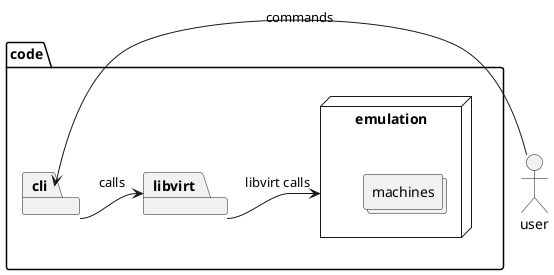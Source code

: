 @startuml 
actor user 

package code {
    package libvirt 
    node emulation {
        collections machines
    }

    package cli 

    cli -> libvirt : calls
    libvirt -> emulation : libvirt calls
}

user -> cli : commands
@enduml